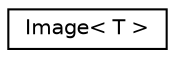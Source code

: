 digraph "Graphical Class Hierarchy"
{
  edge [fontname="Helvetica",fontsize="10",labelfontname="Helvetica",labelfontsize="10"];
  node [fontname="Helvetica",fontsize="10",shape=record];
  rankdir="LR";
  Node1 [label="Image\< T \>",height=0.2,width=0.4,color="black", fillcolor="white", style="filled",URL="$classImage.html"];
}
